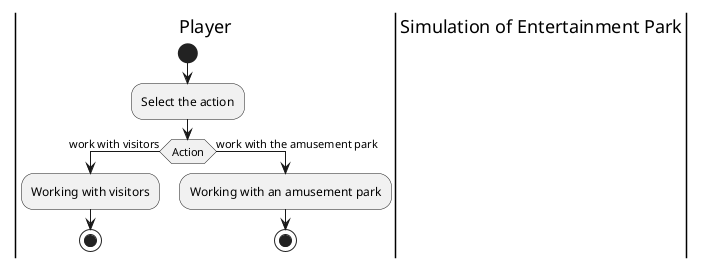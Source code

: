 @startuml
|Player|
start
:Select the action;
if (Action) then (work with visitors)
:Working with visitors;
stop
else (work with the amusement park)
:Working with an amusement park;
stop
|Simulation of Entertainment Park|
@enduml